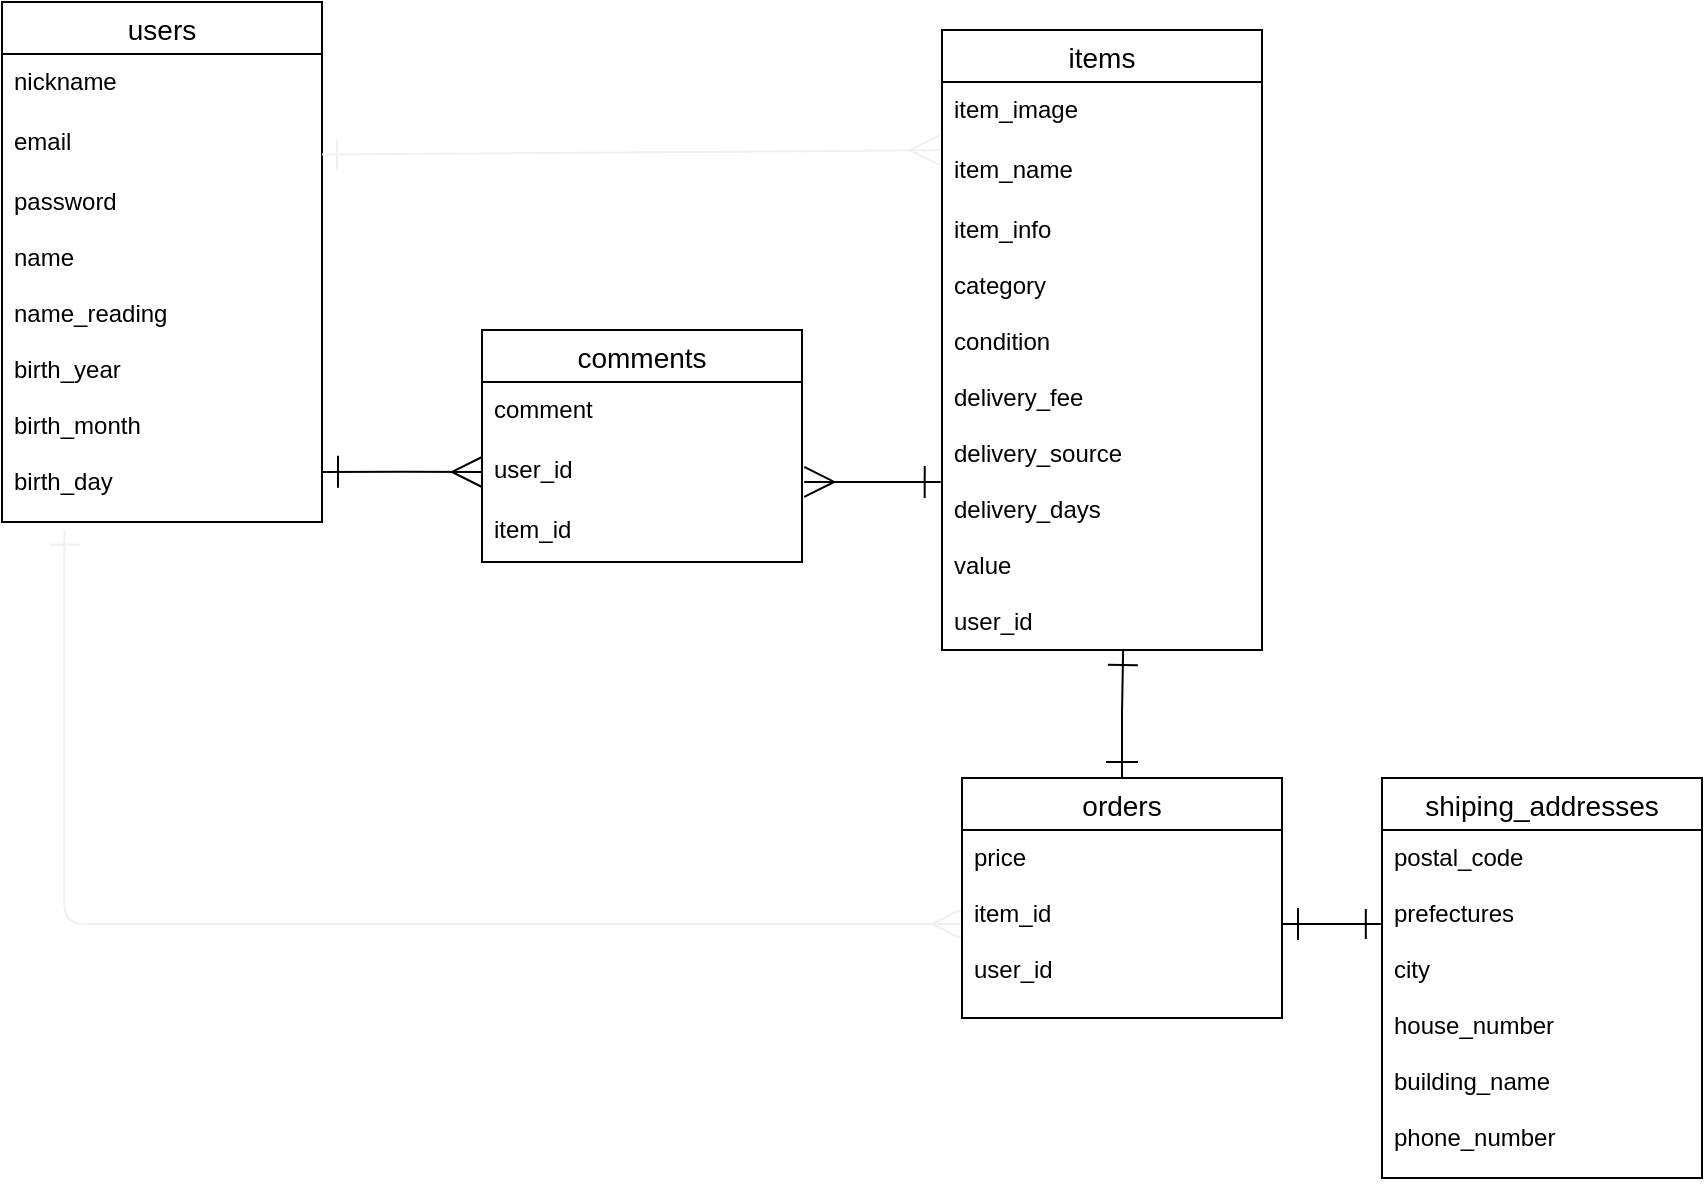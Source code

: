 <mxfile version="13.10.0" type="embed">
    <diagram id="4r0rmc1-AIdjmBAFchyS" name="ページ1">
        <mxGraphModel dx="1643" dy="1315" grid="1" gridSize="10" guides="1" tooltips="1" connect="1" arrows="0" fold="1" page="1" pageScale="1" pageWidth="1169" pageHeight="827" math="0" shadow="0">
            <root>
                <mxCell id="0"/>
                <mxCell id="1" parent="0"/>
                <mxCell id="42" style="rounded=1;sketch=0;jumpStyle=none;orthogonalLoop=1;jettySize=auto;html=1;startArrow=ERmany;startFill=0;endArrow=ERone;endFill=0;strokeColor=#f0f0f0;elbow=vertical;edgeStyle=orthogonalEdgeStyle;strokeWidth=1;targetPerimeterSpacing=1;sourcePerimeterSpacing=1;endSize=13;startSize=13;entryX=0.195;entryY=1.022;entryDx=0;entryDy=0;entryPerimeter=0;exitX=0;exitY=0.5;exitDx=0;exitDy=0;" parent="1" source="18" target="26" edge="1">
                    <mxGeometry relative="1" as="geometry">
                        <mxPoint x="608" y="410" as="sourcePoint"/>
                        <mxPoint x="291" y="149" as="targetPoint"/>
                        <Array as="points">
                            <mxPoint x="161" y="487"/>
                        </Array>
                    </mxGeometry>
                </mxCell>
                <mxCell id="63" style="edgeStyle=orthogonalEdgeStyle;rounded=0;jumpSize=6;orthogonalLoop=1;jettySize=auto;html=1;exitX=0.5;exitY=0;exitDx=0;exitDy=0;startArrow=ERone;startFill=0;startSize=14;sourcePerimeterSpacing=1;endArrow=ERone;endFill=0;endSize=13;targetPerimeterSpacing=13;strokeWidth=1;entryX=0.566;entryY=1;entryDx=0;entryDy=0;entryPerimeter=0;" edge="1" parent="1" source="15" target="22">
                    <mxGeometry relative="1" as="geometry">
                        <mxPoint x="690.529" y="340" as="targetPoint"/>
                    </mxGeometry>
                </mxCell>
                <mxCell id="15" value="orders" style="swimlane;fontStyle=0;childLayout=stackLayout;horizontal=1;startSize=26;horizontalStack=0;resizeParent=1;resizeParentMax=0;resizeLast=0;collapsible=1;marginBottom=0;align=center;fontSize=14;" parent="1" vertex="1">
                    <mxGeometry x="610" y="414" width="160" height="120" as="geometry"/>
                </mxCell>
                <mxCell id="18" value="price&#10;&#10;item_id&#10;&#10;user_id&#10;" style="text;strokeColor=none;fillColor=none;spacingLeft=4;spacingRight=4;overflow=hidden;rotatable=0;points=[[0,0.5],[1,0.5]];portConstraint=eastwest;fontSize=12;" parent="15" vertex="1">
                    <mxGeometry y="26" width="160" height="94" as="geometry"/>
                </mxCell>
                <mxCell id="19" value="items" style="swimlane;fontStyle=0;childLayout=stackLayout;horizontal=1;startSize=26;horizontalStack=0;resizeParent=1;resizeParentMax=0;resizeLast=0;collapsible=1;marginBottom=0;align=center;fontSize=14;" parent="1" vertex="1">
                    <mxGeometry x="600" y="40" width="160" height="310" as="geometry">
                        <mxRectangle x="470" y="30" width="70" height="26" as="alternateBounds"/>
                    </mxGeometry>
                </mxCell>
                <mxCell id="20" value="item_image" style="text;strokeColor=none;fillColor=none;spacingLeft=4;spacingRight=4;overflow=hidden;rotatable=0;points=[[0,0.5],[1,0.5]];portConstraint=eastwest;fontSize=12;" parent="19" vertex="1">
                    <mxGeometry y="26" width="160" height="30" as="geometry"/>
                </mxCell>
                <mxCell id="21" value="item_name" style="text;strokeColor=none;fillColor=none;spacingLeft=4;spacingRight=4;overflow=hidden;rotatable=0;points=[[0,0.5],[1,0.5]];portConstraint=eastwest;fontSize=12;" parent="19" vertex="1">
                    <mxGeometry y="56" width="160" height="30" as="geometry"/>
                </mxCell>
                <mxCell id="22" value="item_info&#10;&#10;category&#10;&#10;condition&#10;&#10;delivery_fee&#10;&#10;delivery_source&#10;&#10;delivery_days&#10;&#10;value&#10;&#10;user_id&#10;" style="text;strokeColor=none;fillColor=none;spacingLeft=4;spacingRight=4;overflow=hidden;rotatable=0;points=[[0,0.5],[1,0.5]];portConstraint=eastwest;fontSize=12;" parent="19" vertex="1">
                    <mxGeometry y="86" width="160" height="224" as="geometry"/>
                </mxCell>
                <mxCell id="23" value="users" style="swimlane;fontStyle=0;childLayout=stackLayout;horizontal=1;startSize=26;horizontalStack=0;resizeParent=1;resizeParentMax=0;resizeLast=0;collapsible=1;marginBottom=0;align=center;fontSize=14;" parent="1" vertex="1">
                    <mxGeometry x="130" y="26" width="160" height="260" as="geometry"/>
                </mxCell>
                <mxCell id="24" value="nickname" style="text;strokeColor=none;fillColor=none;spacingLeft=4;spacingRight=4;overflow=hidden;rotatable=0;points=[[0,0.5],[1,0.5]];portConstraint=eastwest;fontSize=12;" parent="23" vertex="1">
                    <mxGeometry y="26" width="160" height="30" as="geometry"/>
                </mxCell>
                <mxCell id="25" value="email" style="text;strokeColor=none;fillColor=none;spacingLeft=4;spacingRight=4;overflow=hidden;rotatable=0;points=[[0,0.5],[1,0.5]];portConstraint=eastwest;fontSize=12;" parent="23" vertex="1">
                    <mxGeometry y="56" width="160" height="30" as="geometry"/>
                </mxCell>
                <mxCell id="26" value="password&#10;&#10;name&#10;&#10;name_reading&#10;&#10;birth_year&#10;&#10;birth_month&#10;&#10;birth_day" style="text;strokeColor=none;fillColor=none;spacingLeft=4;spacingRight=4;overflow=hidden;rotatable=0;points=[[0,0.5],[1,0.5]];portConstraint=eastwest;fontSize=12;" parent="23" vertex="1">
                    <mxGeometry y="86" width="160" height="174" as="geometry"/>
                </mxCell>
                <mxCell id="47" value="comments" style="swimlane;fontStyle=0;childLayout=stackLayout;horizontal=1;startSize=26;horizontalStack=0;resizeParent=1;resizeParentMax=0;resizeLast=0;collapsible=1;marginBottom=0;align=center;fontSize=14;rounded=0;sketch=0;strokeWidth=1;" parent="1" vertex="1">
                    <mxGeometry x="370" y="190" width="160" height="116" as="geometry"/>
                </mxCell>
                <mxCell id="48" value="comment" style="text;strokeColor=none;fillColor=none;spacingLeft=4;spacingRight=4;overflow=hidden;rotatable=0;points=[[0,0.5],[1,0.5]];portConstraint=eastwest;fontSize=12;" parent="47" vertex="1">
                    <mxGeometry y="26" width="160" height="30" as="geometry"/>
                </mxCell>
                <mxCell id="49" value="user_id" style="text;strokeColor=none;fillColor=none;spacingLeft=4;spacingRight=4;overflow=hidden;rotatable=0;points=[[0,0.5],[1,0.5]];portConstraint=eastwest;fontSize=12;" parent="47" vertex="1">
                    <mxGeometry y="56" width="160" height="30" as="geometry"/>
                </mxCell>
                <mxCell id="50" value="item_id" style="text;strokeColor=none;fillColor=none;spacingLeft=4;spacingRight=4;overflow=hidden;rotatable=0;points=[[0,0.5],[1,0.5]];portConstraint=eastwest;fontSize=12;" parent="47" vertex="1">
                    <mxGeometry y="86" width="160" height="30" as="geometry"/>
                </mxCell>
                <mxCell id="51" style="rounded=1;sketch=0;jumpStyle=none;orthogonalLoop=1;jettySize=auto;html=1;startArrow=ERone;startFill=0;startSize=13;sourcePerimeterSpacing=1;endArrow=ERmany;endFill=0;endSize=13;targetPerimeterSpacing=1;strokeColor=#f0f0f0;strokeWidth=1;entryX=-0.007;entryY=0.137;entryDx=0;entryDy=0;entryPerimeter=0;exitX=1;exitY=0.674;exitDx=0;exitDy=0;exitPerimeter=0;" parent="1" source="25" target="21" edge="1">
                    <mxGeometry relative="1" as="geometry">
                        <mxPoint x="370" y="100" as="sourcePoint"/>
                        <mxPoint x="590" y="100" as="targetPoint"/>
                    </mxGeometry>
                </mxCell>
                <mxCell id="55" value="shiping_addresses" style="swimlane;fontStyle=0;childLayout=stackLayout;horizontal=1;startSize=26;horizontalStack=0;resizeParent=1;resizeParentMax=0;resizeLast=0;collapsible=1;marginBottom=0;align=center;fontSize=14;" vertex="1" parent="1">
                    <mxGeometry x="820" y="414" width="160" height="200" as="geometry"/>
                </mxCell>
                <mxCell id="56" value="postal_code&#10;&#10;prefectures&#10;&#10;city&#10;&#10;house_number&#10;&#10;building_name&#10;&#10;phone_number&#10;&#10;order_id" style="text;strokeColor=none;fillColor=none;spacingLeft=4;spacingRight=4;overflow=hidden;rotatable=0;points=[[0,0.5],[1,0.5]];portConstraint=eastwest;fontSize=12;" vertex="1" parent="55">
                    <mxGeometry y="26" width="160" height="174" as="geometry"/>
                </mxCell>
                <mxCell id="60" style="edgeStyle=orthogonalEdgeStyle;rounded=0;jumpSize=6;orthogonalLoop=1;jettySize=auto;html=1;exitX=1;exitY=0.856;exitDx=0;exitDy=0;entryX=0;entryY=0.5;entryDx=0;entryDy=0;startArrow=ERone;startFill=0;startSize=14;sourcePerimeterSpacing=1;endArrow=ERmany;endFill=0;endSize=13;targetPerimeterSpacing=13;strokeWidth=1;exitPerimeter=0;" edge="1" parent="1" source="26" target="49">
                    <mxGeometry relative="1" as="geometry"/>
                </mxCell>
                <mxCell id="62" style="edgeStyle=orthogonalEdgeStyle;rounded=0;jumpSize=6;orthogonalLoop=1;jettySize=auto;html=1;exitX=-0.004;exitY=0.625;exitDx=0;exitDy=0;entryX=1.007;entryY=0.665;entryDx=0;entryDy=0;entryPerimeter=0;startArrow=ERone;startFill=0;startSize=14;sourcePerimeterSpacing=1;endArrow=ERmany;endFill=0;endSize=13;targetPerimeterSpacing=13;strokeWidth=1;exitPerimeter=0;" edge="1" parent="1" source="22" target="49">
                    <mxGeometry relative="1" as="geometry"/>
                </mxCell>
                <mxCell id="65" style="edgeStyle=orthogonalEdgeStyle;rounded=0;jumpSize=6;orthogonalLoop=1;jettySize=auto;html=1;exitX=1;exitY=0.5;exitDx=0;exitDy=0;startArrow=ERone;startFill=0;startSize=14;sourcePerimeterSpacing=1;endArrow=ERone;endFill=0;endSize=13;targetPerimeterSpacing=13;strokeWidth=1;entryX=-0.004;entryY=0.272;entryDx=0;entryDy=0;entryPerimeter=0;" edge="1" parent="1" source="18" target="56">
                    <mxGeometry relative="1" as="geometry">
                        <mxPoint x="810" y="487.345" as="targetPoint"/>
                    </mxGeometry>
                </mxCell>
            </root>
        </mxGraphModel>
    </diagram>
</mxfile>